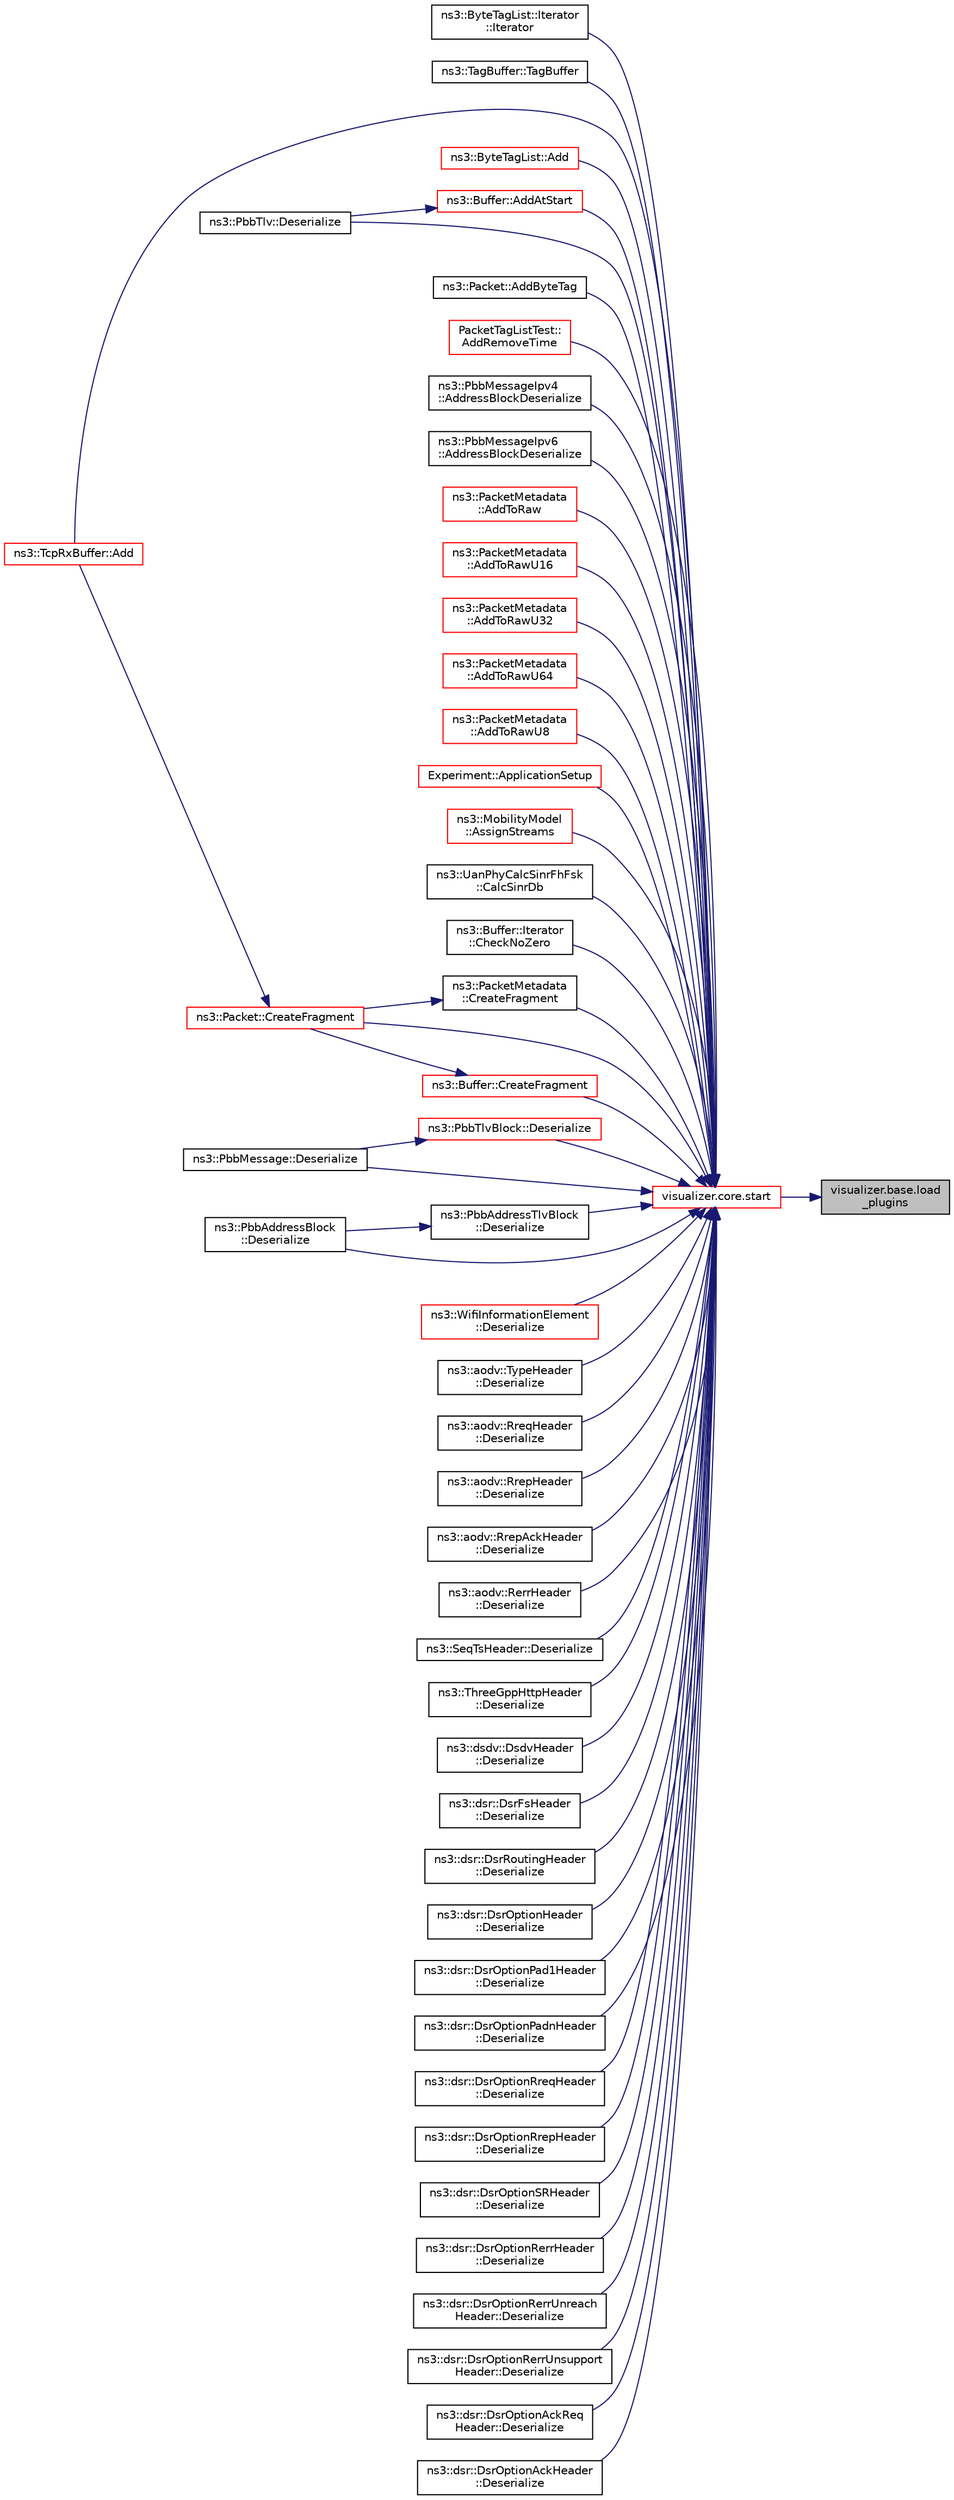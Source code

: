 digraph "visualizer.base.load_plugins"
{
 // LATEX_PDF_SIZE
  edge [fontname="Helvetica",fontsize="10",labelfontname="Helvetica",labelfontsize="10"];
  node [fontname="Helvetica",fontsize="10",shape=record];
  rankdir="RL";
  Node1 [label="visualizer.base.load\l_plugins",height=0.2,width=0.4,color="black", fillcolor="grey75", style="filled", fontcolor="black",tooltip=" "];
  Node1 -> Node2 [dir="back",color="midnightblue",fontsize="10",style="solid",fontname="Helvetica"];
  Node2 [label="visualizer.core.start",height=0.2,width=0.4,color="red", fillcolor="white", style="filled",URL="$namespacevisualizer_1_1core.html#a2a35e5d8a34af358b508dac8635754e0",tooltip=" "];
  Node2 -> Node3 [dir="back",color="midnightblue",fontsize="10",style="solid",fontname="Helvetica"];
  Node3 [label="ns3::ByteTagList::Iterator\l::Iterator",height=0.2,width=0.4,color="black", fillcolor="white", style="filled",URL="$classns3_1_1_byte_tag_list_1_1_iterator.html#ab9031b4aef2a032095f3bf38cd507255",tooltip="Constructor."];
  Node2 -> Node4 [dir="back",color="midnightblue",fontsize="10",style="solid",fontname="Helvetica"];
  Node4 [label="ns3::TagBuffer::TagBuffer",height=0.2,width=0.4,color="black", fillcolor="white", style="filled",URL="$classns3_1_1_tag_buffer.html#a06181a095e00277acbca5bb6a072e055",tooltip="Constructor."];
  Node2 -> Node5 [dir="back",color="midnightblue",fontsize="10",style="solid",fontname="Helvetica"];
  Node5 [label="ns3::TcpRxBuffer::Add",height=0.2,width=0.4,color="red", fillcolor="white", style="filled",URL="$classns3_1_1_tcp_rx_buffer.html#a35a036383b8976cb79738c28aa01d5d0",tooltip="Insert a packet into the buffer and update the availBytes counter to reflect the number of bytes read..."];
  Node2 -> Node8 [dir="back",color="midnightblue",fontsize="10",style="solid",fontname="Helvetica"];
  Node8 [label="ns3::ByteTagList::Add",height=0.2,width=0.4,color="red", fillcolor="white", style="filled",URL="$classns3_1_1_byte_tag_list.html#ac970192e923afc561a304d17af4b8a52",tooltip=" "];
  Node2 -> Node130 [dir="back",color="midnightblue",fontsize="10",style="solid",fontname="Helvetica"];
  Node130 [label="ns3::Buffer::AddAtStart",height=0.2,width=0.4,color="red", fillcolor="white", style="filled",URL="$classns3_1_1_buffer.html#a8abd8164c3671d3dadc98fc66fade7b1",tooltip=" "];
  Node130 -> Node739 [dir="back",color="midnightblue",fontsize="10",style="solid",fontname="Helvetica"];
  Node739 [label="ns3::PbbTlv::Deserialize",height=0.2,width=0.4,color="black", fillcolor="white", style="filled",URL="$classns3_1_1_pbb_tlv.html#af1d0a54c2c334935bac7570889b275e4",tooltip="Deserializes a TLV from the specified buffer."];
  Node2 -> Node747 [dir="back",color="midnightblue",fontsize="10",style="solid",fontname="Helvetica"];
  Node747 [label="ns3::Packet::AddByteTag",height=0.2,width=0.4,color="black", fillcolor="white", style="filled",URL="$classns3_1_1_packet.html#a7db0fe70377b3a89f40abb3f66cc8742",tooltip="Tag the indicated byte range of this packet with a new byte tag."];
  Node2 -> Node748 [dir="back",color="midnightblue",fontsize="10",style="solid",fontname="Helvetica"];
  Node748 [label="PacketTagListTest::\lAddRemoveTime",height=0.2,width=0.4,color="red", fillcolor="white", style="filled",URL="$class_packet_tag_list_test.html#a5998d580bdd4f85ed0a073f0a54b7b3f",tooltip="Prints the remove time."];
  Node2 -> Node750 [dir="back",color="midnightblue",fontsize="10",style="solid",fontname="Helvetica"];
  Node750 [label="ns3::PbbMessageIpv4\l::AddressBlockDeserialize",height=0.2,width=0.4,color="black", fillcolor="white", style="filled",URL="$classns3_1_1_pbb_message_ipv4.html#a837579615d215aa463e86079f952d1cd",tooltip="Deserialize an address block."];
  Node2 -> Node751 [dir="back",color="midnightblue",fontsize="10",style="solid",fontname="Helvetica"];
  Node751 [label="ns3::PbbMessageIpv6\l::AddressBlockDeserialize",height=0.2,width=0.4,color="black", fillcolor="white", style="filled",URL="$classns3_1_1_pbb_message_ipv6.html#a05c6302d58a77c79164c22bd224de2fc",tooltip="Deserialize an address block."];
  Node2 -> Node752 [dir="back",color="midnightblue",fontsize="10",style="solid",fontname="Helvetica"];
  Node752 [label="ns3::PacketMetadata\l::AddToRaw",height=0.2,width=0.4,color="red", fillcolor="white", style="filled",URL="$classns3_1_1_packet_metadata.html#add5d8a1457ffc3eb6f3453c2ec924726",tooltip="Helper for the raw serialization."];
  Node2 -> Node757 [dir="back",color="midnightblue",fontsize="10",style="solid",fontname="Helvetica"];
  Node757 [label="ns3::PacketMetadata\l::AddToRawU16",height=0.2,width=0.4,color="red", fillcolor="white", style="filled",URL="$classns3_1_1_packet_metadata.html#af48d704fec44aeedcfc257b6eb382e30",tooltip="Helper for the raw serialization."];
  Node2 -> Node758 [dir="back",color="midnightblue",fontsize="10",style="solid",fontname="Helvetica"];
  Node758 [label="ns3::PacketMetadata\l::AddToRawU32",height=0.2,width=0.4,color="red", fillcolor="white", style="filled",URL="$classns3_1_1_packet_metadata.html#a5ae4821ac2aae1d62c02243cdd27572a",tooltip="Helper for the raw serialization."];
  Node2 -> Node759 [dir="back",color="midnightblue",fontsize="10",style="solid",fontname="Helvetica"];
  Node759 [label="ns3::PacketMetadata\l::AddToRawU64",height=0.2,width=0.4,color="red", fillcolor="white", style="filled",URL="$classns3_1_1_packet_metadata.html#af872909b61feca47e71738b83a125b86",tooltip="Helper for the raw serialization."];
  Node2 -> Node760 [dir="back",color="midnightblue",fontsize="10",style="solid",fontname="Helvetica"];
  Node760 [label="ns3::PacketMetadata\l::AddToRawU8",height=0.2,width=0.4,color="red", fillcolor="white", style="filled",URL="$classns3_1_1_packet_metadata.html#acf61c8b898fa059a3c3de4aa03c8c0c3",tooltip="Helper for the raw serialization."];
  Node2 -> Node761 [dir="back",color="midnightblue",fontsize="10",style="solid",fontname="Helvetica"];
  Node761 [label="Experiment::ApplicationSetup",height=0.2,width=0.4,color="red", fillcolor="white", style="filled",URL="$class_experiment.html#a0c145155d22ceb28f2296a4450c656d5",tooltip=" "];
  Node2 -> Node765 [dir="back",color="midnightblue",fontsize="10",style="solid",fontname="Helvetica"];
  Node765 [label="ns3::MobilityModel\l::AssignStreams",height=0.2,width=0.4,color="red", fillcolor="white", style="filled",URL="$classns3_1_1_mobility_model.html#a690c1feae89068adc79181d0922a731c",tooltip="Assign a fixed random variable stream number to the random variables used by this model."];
  Node2 -> Node767 [dir="back",color="midnightblue",fontsize="10",style="solid",fontname="Helvetica"];
  Node767 [label="ns3::UanPhyCalcSinrFhFsk\l::CalcSinrDb",height=0.2,width=0.4,color="black", fillcolor="white", style="filled",URL="$classns3_1_1_uan_phy_calc_sinr_fh_fsk.html#a482c22fe961d64d5a624171f69fa34f9",tooltip="Calculate the SINR value for a packet."];
  Node2 -> Node768 [dir="back",color="midnightblue",fontsize="10",style="solid",fontname="Helvetica"];
  Node768 [label="ns3::Buffer::Iterator\l::CheckNoZero",height=0.2,width=0.4,color="black", fillcolor="white", style="filled",URL="$classns3_1_1_buffer_1_1_iterator.html#aba7bf7d2746308de0f0a50952eb44b1b",tooltip="Checks that the [start, end) is not in the \"virtual zero area\"."];
  Node2 -> Node769 [dir="back",color="midnightblue",fontsize="10",style="solid",fontname="Helvetica"];
  Node769 [label="ns3::PacketMetadata\l::CreateFragment",height=0.2,width=0.4,color="black", fillcolor="white", style="filled",URL="$classns3_1_1_packet_metadata.html#a0d5fd6d6a05b04eb1bb9a00c05e6a16c",tooltip="Creates a fragment."];
  Node769 -> Node770 [dir="back",color="midnightblue",fontsize="10",style="solid",fontname="Helvetica"];
  Node770 [label="ns3::Packet::CreateFragment",height=0.2,width=0.4,color="red", fillcolor="white", style="filled",URL="$classns3_1_1_packet.html#acdb23fec2c1dbebd9e6917895e9bcc65",tooltip="Create a new packet which contains a fragment of the original packet."];
  Node770 -> Node5 [dir="back",color="midnightblue",fontsize="10",style="solid",fontname="Helvetica"];
  Node2 -> Node781 [dir="back",color="midnightblue",fontsize="10",style="solid",fontname="Helvetica"];
  Node781 [label="ns3::Buffer::CreateFragment",height=0.2,width=0.4,color="red", fillcolor="white", style="filled",URL="$classns3_1_1_buffer.html#a2688c9b7aa22608ec955a40e048ec0dc",tooltip=" "];
  Node781 -> Node770 [dir="back",color="midnightblue",fontsize="10",style="solid",fontname="Helvetica"];
  Node2 -> Node770 [dir="back",color="midnightblue",fontsize="10",style="solid",fontname="Helvetica"];
  Node2 -> Node782 [dir="back",color="midnightblue",fontsize="10",style="solid",fontname="Helvetica"];
  Node782 [label="ns3::PbbTlvBlock::Deserialize",height=0.2,width=0.4,color="red", fillcolor="white", style="filled",URL="$classns3_1_1_pbb_tlv_block.html#acbc87f2a174253635e76f28bed9e1070",tooltip="Deserializes a block from the specified buffer."];
  Node782 -> Node783 [dir="back",color="midnightblue",fontsize="10",style="solid",fontname="Helvetica"];
  Node783 [label="ns3::PbbMessage::Deserialize",height=0.2,width=0.4,color="black", fillcolor="white", style="filled",URL="$classns3_1_1_pbb_message.html#a3944565e6d2d90e063fcc30287e941d8",tooltip="Deserializes a message from the specified buffer."];
  Node2 -> Node786 [dir="back",color="midnightblue",fontsize="10",style="solid",fontname="Helvetica"];
  Node786 [label="ns3::PbbAddressTlvBlock\l::Deserialize",height=0.2,width=0.4,color="black", fillcolor="white", style="filled",URL="$classns3_1_1_pbb_address_tlv_block.html#a736e01808c85dbf4ae9a50872b5c8736",tooltip="Deserializes a block from the specified buffer."];
  Node786 -> Node787 [dir="back",color="midnightblue",fontsize="10",style="solid",fontname="Helvetica"];
  Node787 [label="ns3::PbbAddressBlock\l::Deserialize",height=0.2,width=0.4,color="black", fillcolor="white", style="filled",URL="$classns3_1_1_pbb_address_block.html#ac3afa495e1765e58ea203d42a8860492",tooltip="Deserializes an address block from the specified buffer."];
  Node2 -> Node783 [dir="back",color="midnightblue",fontsize="10",style="solid",fontname="Helvetica"];
  Node2 -> Node787 [dir="back",color="midnightblue",fontsize="10",style="solid",fontname="Helvetica"];
  Node2 -> Node739 [dir="back",color="midnightblue",fontsize="10",style="solid",fontname="Helvetica"];
  Node2 -> Node788 [dir="back",color="midnightblue",fontsize="10",style="solid",fontname="Helvetica"];
  Node788 [label="ns3::WifiInformationElement\l::Deserialize",height=0.2,width=0.4,color="red", fillcolor="white", style="filled",URL="$classns3_1_1_wifi_information_element.html#a533a553c7a33a4870f1819b25d43d15b",tooltip="Deserialize entire IE, which must be present."];
  Node2 -> Node796 [dir="back",color="midnightblue",fontsize="10",style="solid",fontname="Helvetica"];
  Node796 [label="ns3::aodv::TypeHeader\l::Deserialize",height=0.2,width=0.4,color="black", fillcolor="white", style="filled",URL="$classns3_1_1aodv_1_1_type_header.html#a1008c3c92926976b0bcf863508f0073a",tooltip=" "];
  Node2 -> Node797 [dir="back",color="midnightblue",fontsize="10",style="solid",fontname="Helvetica"];
  Node797 [label="ns3::aodv::RreqHeader\l::Deserialize",height=0.2,width=0.4,color="black", fillcolor="white", style="filled",URL="$classns3_1_1aodv_1_1_rreq_header.html#a088f14d7f2fc75ee53fb03b689fc9443",tooltip=" "];
  Node2 -> Node798 [dir="back",color="midnightblue",fontsize="10",style="solid",fontname="Helvetica"];
  Node798 [label="ns3::aodv::RrepHeader\l::Deserialize",height=0.2,width=0.4,color="black", fillcolor="white", style="filled",URL="$classns3_1_1aodv_1_1_rrep_header.html#a04a25ec636230a30d39bff020569f129",tooltip=" "];
  Node2 -> Node799 [dir="back",color="midnightblue",fontsize="10",style="solid",fontname="Helvetica"];
  Node799 [label="ns3::aodv::RrepAckHeader\l::Deserialize",height=0.2,width=0.4,color="black", fillcolor="white", style="filled",URL="$classns3_1_1aodv_1_1_rrep_ack_header.html#a1283b1b1b365a0c8fb67cc327dec46d7",tooltip=" "];
  Node2 -> Node800 [dir="back",color="midnightblue",fontsize="10",style="solid",fontname="Helvetica"];
  Node800 [label="ns3::aodv::RerrHeader\l::Deserialize",height=0.2,width=0.4,color="black", fillcolor="white", style="filled",URL="$classns3_1_1aodv_1_1_rerr_header.html#a6b1816ffe9a9cc9d4f4eb57f25780472",tooltip=" "];
  Node2 -> Node801 [dir="back",color="midnightblue",fontsize="10",style="solid",fontname="Helvetica"];
  Node801 [label="ns3::SeqTsHeader::Deserialize",height=0.2,width=0.4,color="black", fillcolor="white", style="filled",URL="$classns3_1_1_seq_ts_header.html#a55ebbed99d0f5ef379248bdca5849476",tooltip=" "];
  Node2 -> Node802 [dir="back",color="midnightblue",fontsize="10",style="solid",fontname="Helvetica"];
  Node802 [label="ns3::ThreeGppHttpHeader\l::Deserialize",height=0.2,width=0.4,color="black", fillcolor="white", style="filled",URL="$classns3_1_1_three_gpp_http_header.html#a15a6c9ca16ebf3ff01ceb6addf453eed",tooltip=" "];
  Node2 -> Node803 [dir="back",color="midnightblue",fontsize="10",style="solid",fontname="Helvetica"];
  Node803 [label="ns3::dsdv::DsdvHeader\l::Deserialize",height=0.2,width=0.4,color="black", fillcolor="white", style="filled",URL="$classns3_1_1dsdv_1_1_dsdv_header.html#a63c2b107d15967539e0e2b9f129efbbb",tooltip=" "];
  Node2 -> Node804 [dir="back",color="midnightblue",fontsize="10",style="solid",fontname="Helvetica"];
  Node804 [label="ns3::dsr::DsrFsHeader\l::Deserialize",height=0.2,width=0.4,color="black", fillcolor="white", style="filled",URL="$classns3_1_1dsr_1_1_dsr_fs_header.html#acb5736dd005d323eefae5cc9db9eb5b9",tooltip="Deserialize the packet."];
  Node2 -> Node805 [dir="back",color="midnightblue",fontsize="10",style="solid",fontname="Helvetica"];
  Node805 [label="ns3::dsr::DsrRoutingHeader\l::Deserialize",height=0.2,width=0.4,color="black", fillcolor="white", style="filled",URL="$classns3_1_1dsr_1_1_dsr_routing_header.html#aa3440ffd0d425f8562e313aea165c433",tooltip="Deserialize the packet."];
  Node2 -> Node806 [dir="back",color="midnightblue",fontsize="10",style="solid",fontname="Helvetica"];
  Node806 [label="ns3::dsr::DsrOptionHeader\l::Deserialize",height=0.2,width=0.4,color="black", fillcolor="white", style="filled",URL="$classns3_1_1dsr_1_1_dsr_option_header.html#ab44c93c37011591950bb95730c1c5b06",tooltip="Deserialize the packet."];
  Node2 -> Node807 [dir="back",color="midnightblue",fontsize="10",style="solid",fontname="Helvetica"];
  Node807 [label="ns3::dsr::DsrOptionPad1Header\l::Deserialize",height=0.2,width=0.4,color="black", fillcolor="white", style="filled",URL="$classns3_1_1dsr_1_1_dsr_option_pad1_header.html#ab040965b45b9e8d3485110e5dba1894f",tooltip="Deserialize the packet."];
  Node2 -> Node808 [dir="back",color="midnightblue",fontsize="10",style="solid",fontname="Helvetica"];
  Node808 [label="ns3::dsr::DsrOptionPadnHeader\l::Deserialize",height=0.2,width=0.4,color="black", fillcolor="white", style="filled",URL="$classns3_1_1dsr_1_1_dsr_option_padn_header.html#aba1dc34ff93da84dc1a9db15134cd140",tooltip="Deserialize the packet."];
  Node2 -> Node809 [dir="back",color="midnightblue",fontsize="10",style="solid",fontname="Helvetica"];
  Node809 [label="ns3::dsr::DsrOptionRreqHeader\l::Deserialize",height=0.2,width=0.4,color="black", fillcolor="white", style="filled",URL="$classns3_1_1dsr_1_1_dsr_option_rreq_header.html#a7cf6a4240408c554fe4ca6ea9b266651",tooltip="Deserialize the packet."];
  Node2 -> Node810 [dir="back",color="midnightblue",fontsize="10",style="solid",fontname="Helvetica"];
  Node810 [label="ns3::dsr::DsrOptionRrepHeader\l::Deserialize",height=0.2,width=0.4,color="black", fillcolor="white", style="filled",URL="$classns3_1_1dsr_1_1_dsr_option_rrep_header.html#a712214d2e33913f631092ddaccfdb774",tooltip="Deserialize the packet."];
  Node2 -> Node811 [dir="back",color="midnightblue",fontsize="10",style="solid",fontname="Helvetica"];
  Node811 [label="ns3::dsr::DsrOptionSRHeader\l::Deserialize",height=0.2,width=0.4,color="black", fillcolor="white", style="filled",URL="$classns3_1_1dsr_1_1_dsr_option_s_r_header.html#a83a9b996c0be40f74b61f8b56f82330e",tooltip="Deserialize the packet."];
  Node2 -> Node812 [dir="back",color="midnightblue",fontsize="10",style="solid",fontname="Helvetica"];
  Node812 [label="ns3::dsr::DsrOptionRerrHeader\l::Deserialize",height=0.2,width=0.4,color="black", fillcolor="white", style="filled",URL="$classns3_1_1dsr_1_1_dsr_option_rerr_header.html#ab8bc84d5e10a371524ed37035db5dbec",tooltip="Deserialize the packet."];
  Node2 -> Node813 [dir="back",color="midnightblue",fontsize="10",style="solid",fontname="Helvetica"];
  Node813 [label="ns3::dsr::DsrOptionRerrUnreach\lHeader::Deserialize",height=0.2,width=0.4,color="black", fillcolor="white", style="filled",URL="$classns3_1_1dsr_1_1_dsr_option_rerr_unreach_header.html#ab6cda2c6108b5a5076941b7f541ef320",tooltip="Deserialize the packet."];
  Node2 -> Node814 [dir="back",color="midnightblue",fontsize="10",style="solid",fontname="Helvetica"];
  Node814 [label="ns3::dsr::DsrOptionRerrUnsupport\lHeader::Deserialize",height=0.2,width=0.4,color="black", fillcolor="white", style="filled",URL="$classns3_1_1dsr_1_1_dsr_option_rerr_unsupport_header.html#ad568e52cacee0c67a43338e8838806a5",tooltip="Deserialize the packet."];
  Node2 -> Node815 [dir="back",color="midnightblue",fontsize="10",style="solid",fontname="Helvetica"];
  Node815 [label="ns3::dsr::DsrOptionAckReq\lHeader::Deserialize",height=0.2,width=0.4,color="black", fillcolor="white", style="filled",URL="$classns3_1_1dsr_1_1_dsr_option_ack_req_header.html#a5c7c9641d41346faf881a4d7df0f36c7",tooltip="Deserialize the packet."];
  Node2 -> Node816 [dir="back",color="midnightblue",fontsize="10",style="solid",fontname="Helvetica"];
  Node816 [label="ns3::dsr::DsrOptionAckHeader\l::Deserialize",height=0.2,width=0.4,color="black", fillcolor="white", style="filled",URL="$classns3_1_1dsr_1_1_dsr_option_ack_header.html#a0c7f637f03ac2f48cfabfd8f18671a39",tooltip="Deserialize the packet."];
}
